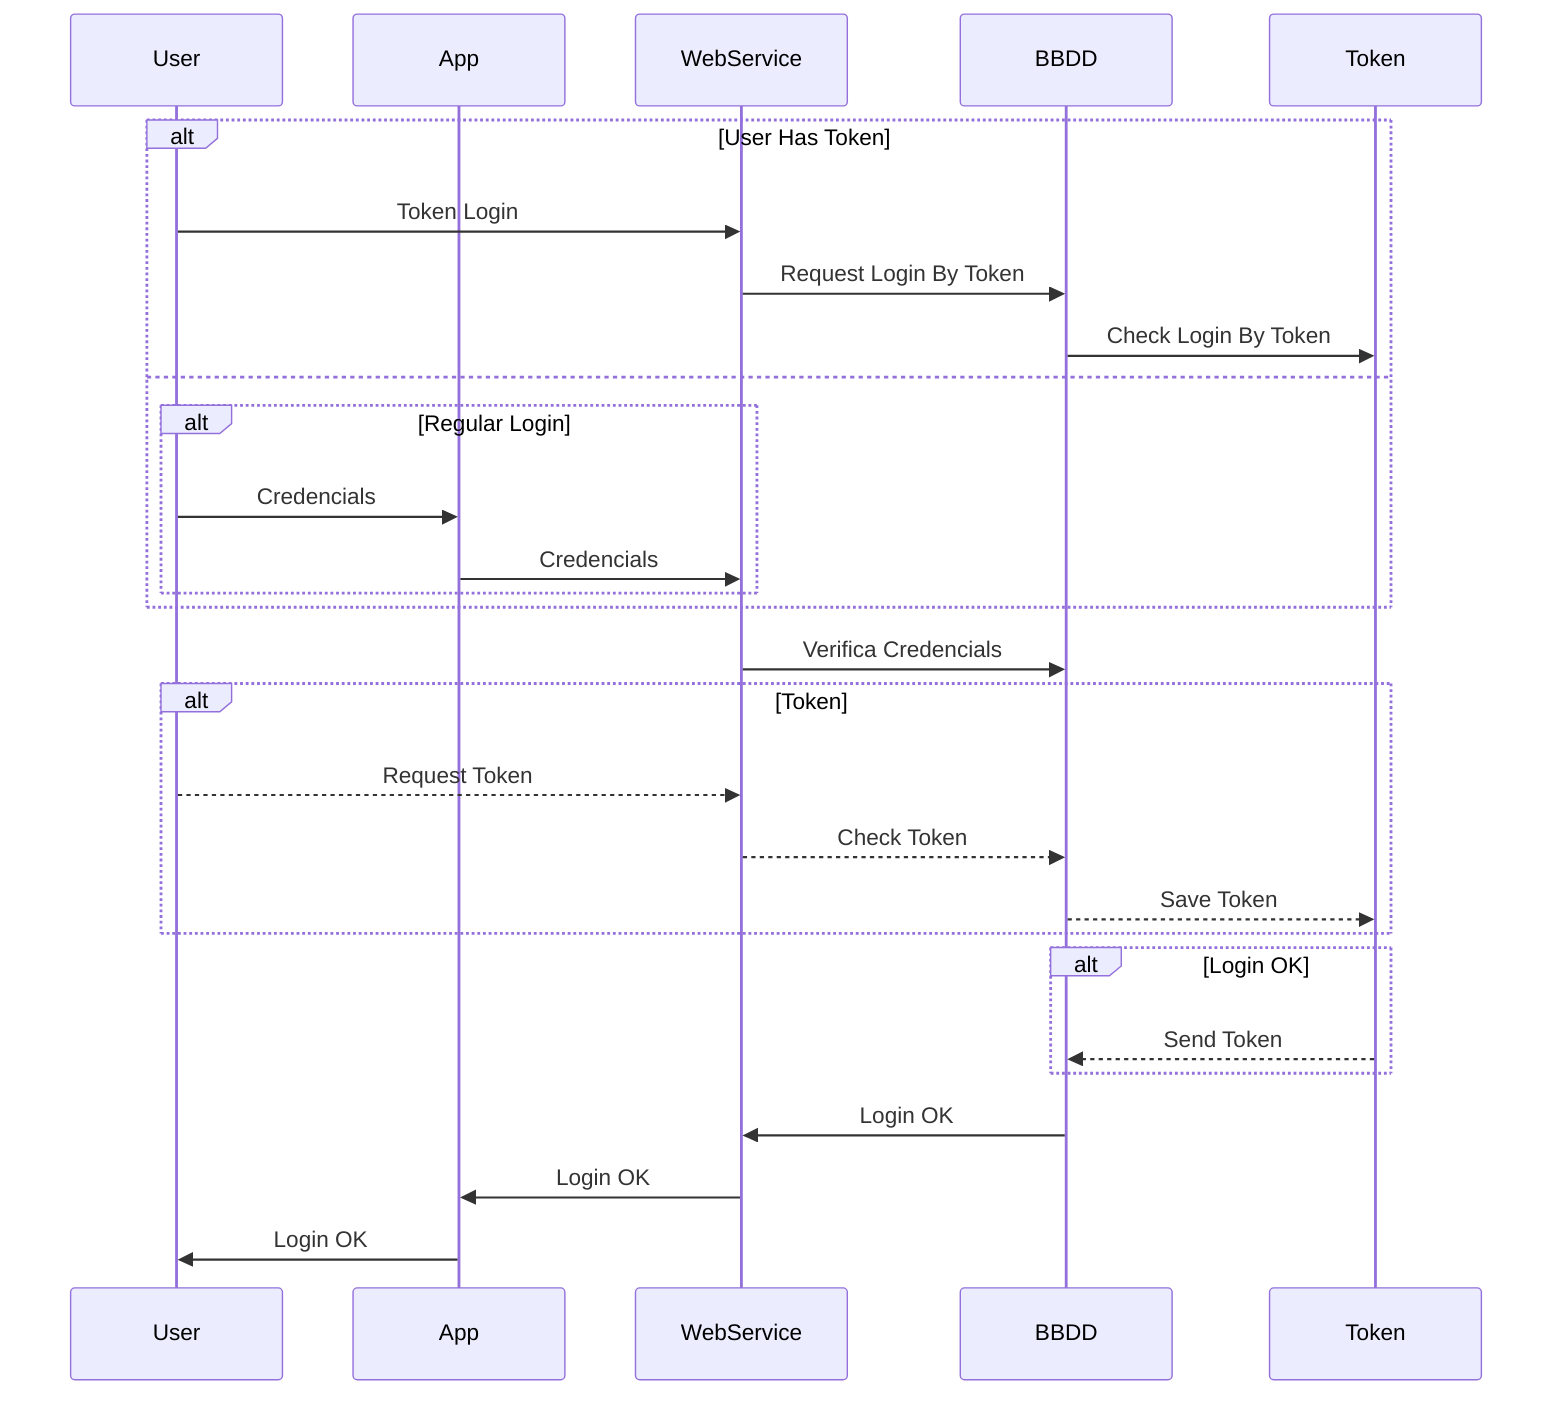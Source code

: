 sequenceDiagram
    participant User
    participant App
    participant WebService
   
    %% Intent de Inici de Sessió
    alt User Has Token
    User->>WebService: Token Login
    WebService->>BBDD: Request Login By Token
    BBDD->>Token: Check Login By Token

    else
    alt Regular Login
    User->>App: Credencials
    App->>WebService: Credencials
    end
    end
    WebService->>BBDD: Verifica Credencials
    alt Token 
    User-->>WebService: Request Token
    WebService-->>BBDD: Check Token
    BBDD-->>Token: Save Token
    end

    %% Token Recorrido
       alt Login OK
       Token-->>BBDD: Send Token
       end
   
    %% Inicialització correcte
        BBDD->>WebService: Login OK
        WebService->>App: Login OK
        App->>User: Login OK